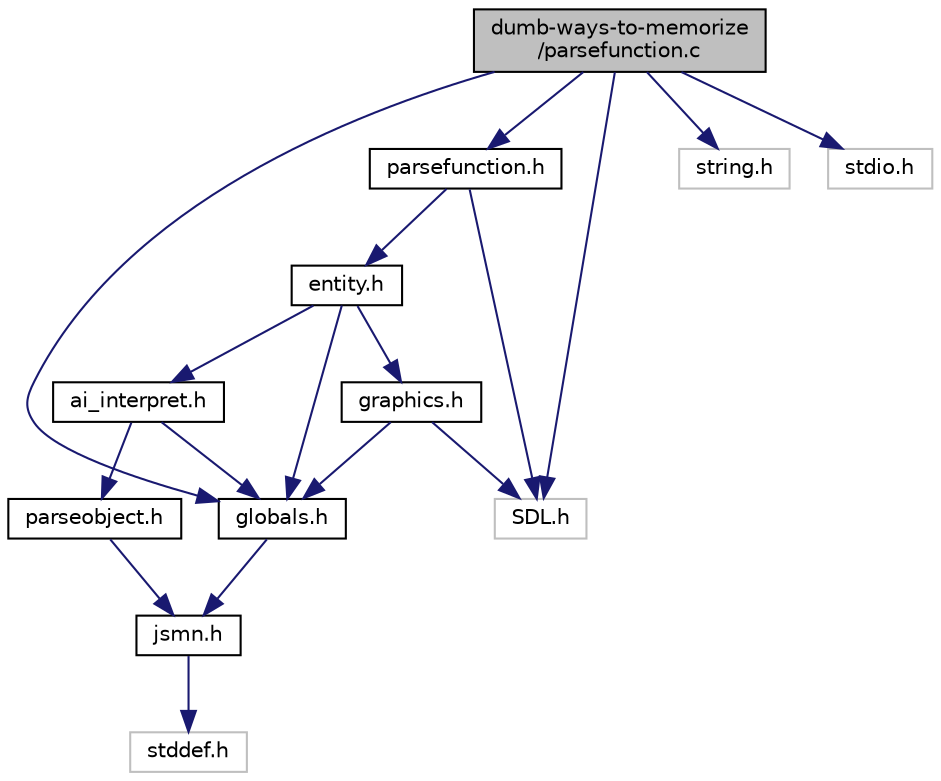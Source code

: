 digraph "dumb-ways-to-memorize/parsefunction.c"
{
  edge [fontname="Helvetica",fontsize="10",labelfontname="Helvetica",labelfontsize="10"];
  node [fontname="Helvetica",fontsize="10",shape=record];
  Node1 [label="dumb-ways-to-memorize\l/parsefunction.c",height=0.2,width=0.4,color="black", fillcolor="grey75", style="filled", fontcolor="black"];
  Node1 -> Node2 [color="midnightblue",fontsize="10",style="solid",fontname="Helvetica"];
  Node2 [label="globals.h",height=0.2,width=0.4,color="black", fillcolor="white", style="filled",URL="$globals_8h.html"];
  Node2 -> Node3 [color="midnightblue",fontsize="10",style="solid",fontname="Helvetica"];
  Node3 [label="jsmn.h",height=0.2,width=0.4,color="black", fillcolor="white", style="filled",URL="$jsmn_8h.html"];
  Node3 -> Node4 [color="midnightblue",fontsize="10",style="solid",fontname="Helvetica"];
  Node4 [label="stddef.h",height=0.2,width=0.4,color="grey75", fillcolor="white", style="filled"];
  Node1 -> Node5 [color="midnightblue",fontsize="10",style="solid",fontname="Helvetica"];
  Node5 [label="parsefunction.h",height=0.2,width=0.4,color="black", fillcolor="white", style="filled",URL="$parsefunction_8h.html"];
  Node5 -> Node6 [color="midnightblue",fontsize="10",style="solid",fontname="Helvetica"];
  Node6 [label="entity.h",height=0.2,width=0.4,color="black", fillcolor="white", style="filled",URL="$entity_8h.html"];
  Node6 -> Node2 [color="midnightblue",fontsize="10",style="solid",fontname="Helvetica"];
  Node6 -> Node7 [color="midnightblue",fontsize="10",style="solid",fontname="Helvetica"];
  Node7 [label="graphics.h",height=0.2,width=0.4,color="black", fillcolor="white", style="filled",URL="$graphics_8h.html"];
  Node7 -> Node8 [color="midnightblue",fontsize="10",style="solid",fontname="Helvetica"];
  Node8 [label="SDL.h",height=0.2,width=0.4,color="grey75", fillcolor="white", style="filled"];
  Node7 -> Node2 [color="midnightblue",fontsize="10",style="solid",fontname="Helvetica"];
  Node6 -> Node9 [color="midnightblue",fontsize="10",style="solid",fontname="Helvetica"];
  Node9 [label="ai_interpret.h",height=0.2,width=0.4,color="black", fillcolor="white", style="filled",URL="$ai__interpret_8h.html"];
  Node9 -> Node2 [color="midnightblue",fontsize="10",style="solid",fontname="Helvetica"];
  Node9 -> Node10 [color="midnightblue",fontsize="10",style="solid",fontname="Helvetica"];
  Node10 [label="parseobject.h",height=0.2,width=0.4,color="black", fillcolor="white", style="filled",URL="$parseobject_8h.html"];
  Node10 -> Node3 [color="midnightblue",fontsize="10",style="solid",fontname="Helvetica"];
  Node5 -> Node8 [color="midnightblue",fontsize="10",style="solid",fontname="Helvetica"];
  Node1 -> Node8 [color="midnightblue",fontsize="10",style="solid",fontname="Helvetica"];
  Node1 -> Node11 [color="midnightblue",fontsize="10",style="solid",fontname="Helvetica"];
  Node11 [label="string.h",height=0.2,width=0.4,color="grey75", fillcolor="white", style="filled"];
  Node1 -> Node12 [color="midnightblue",fontsize="10",style="solid",fontname="Helvetica"];
  Node12 [label="stdio.h",height=0.2,width=0.4,color="grey75", fillcolor="white", style="filled"];
}
